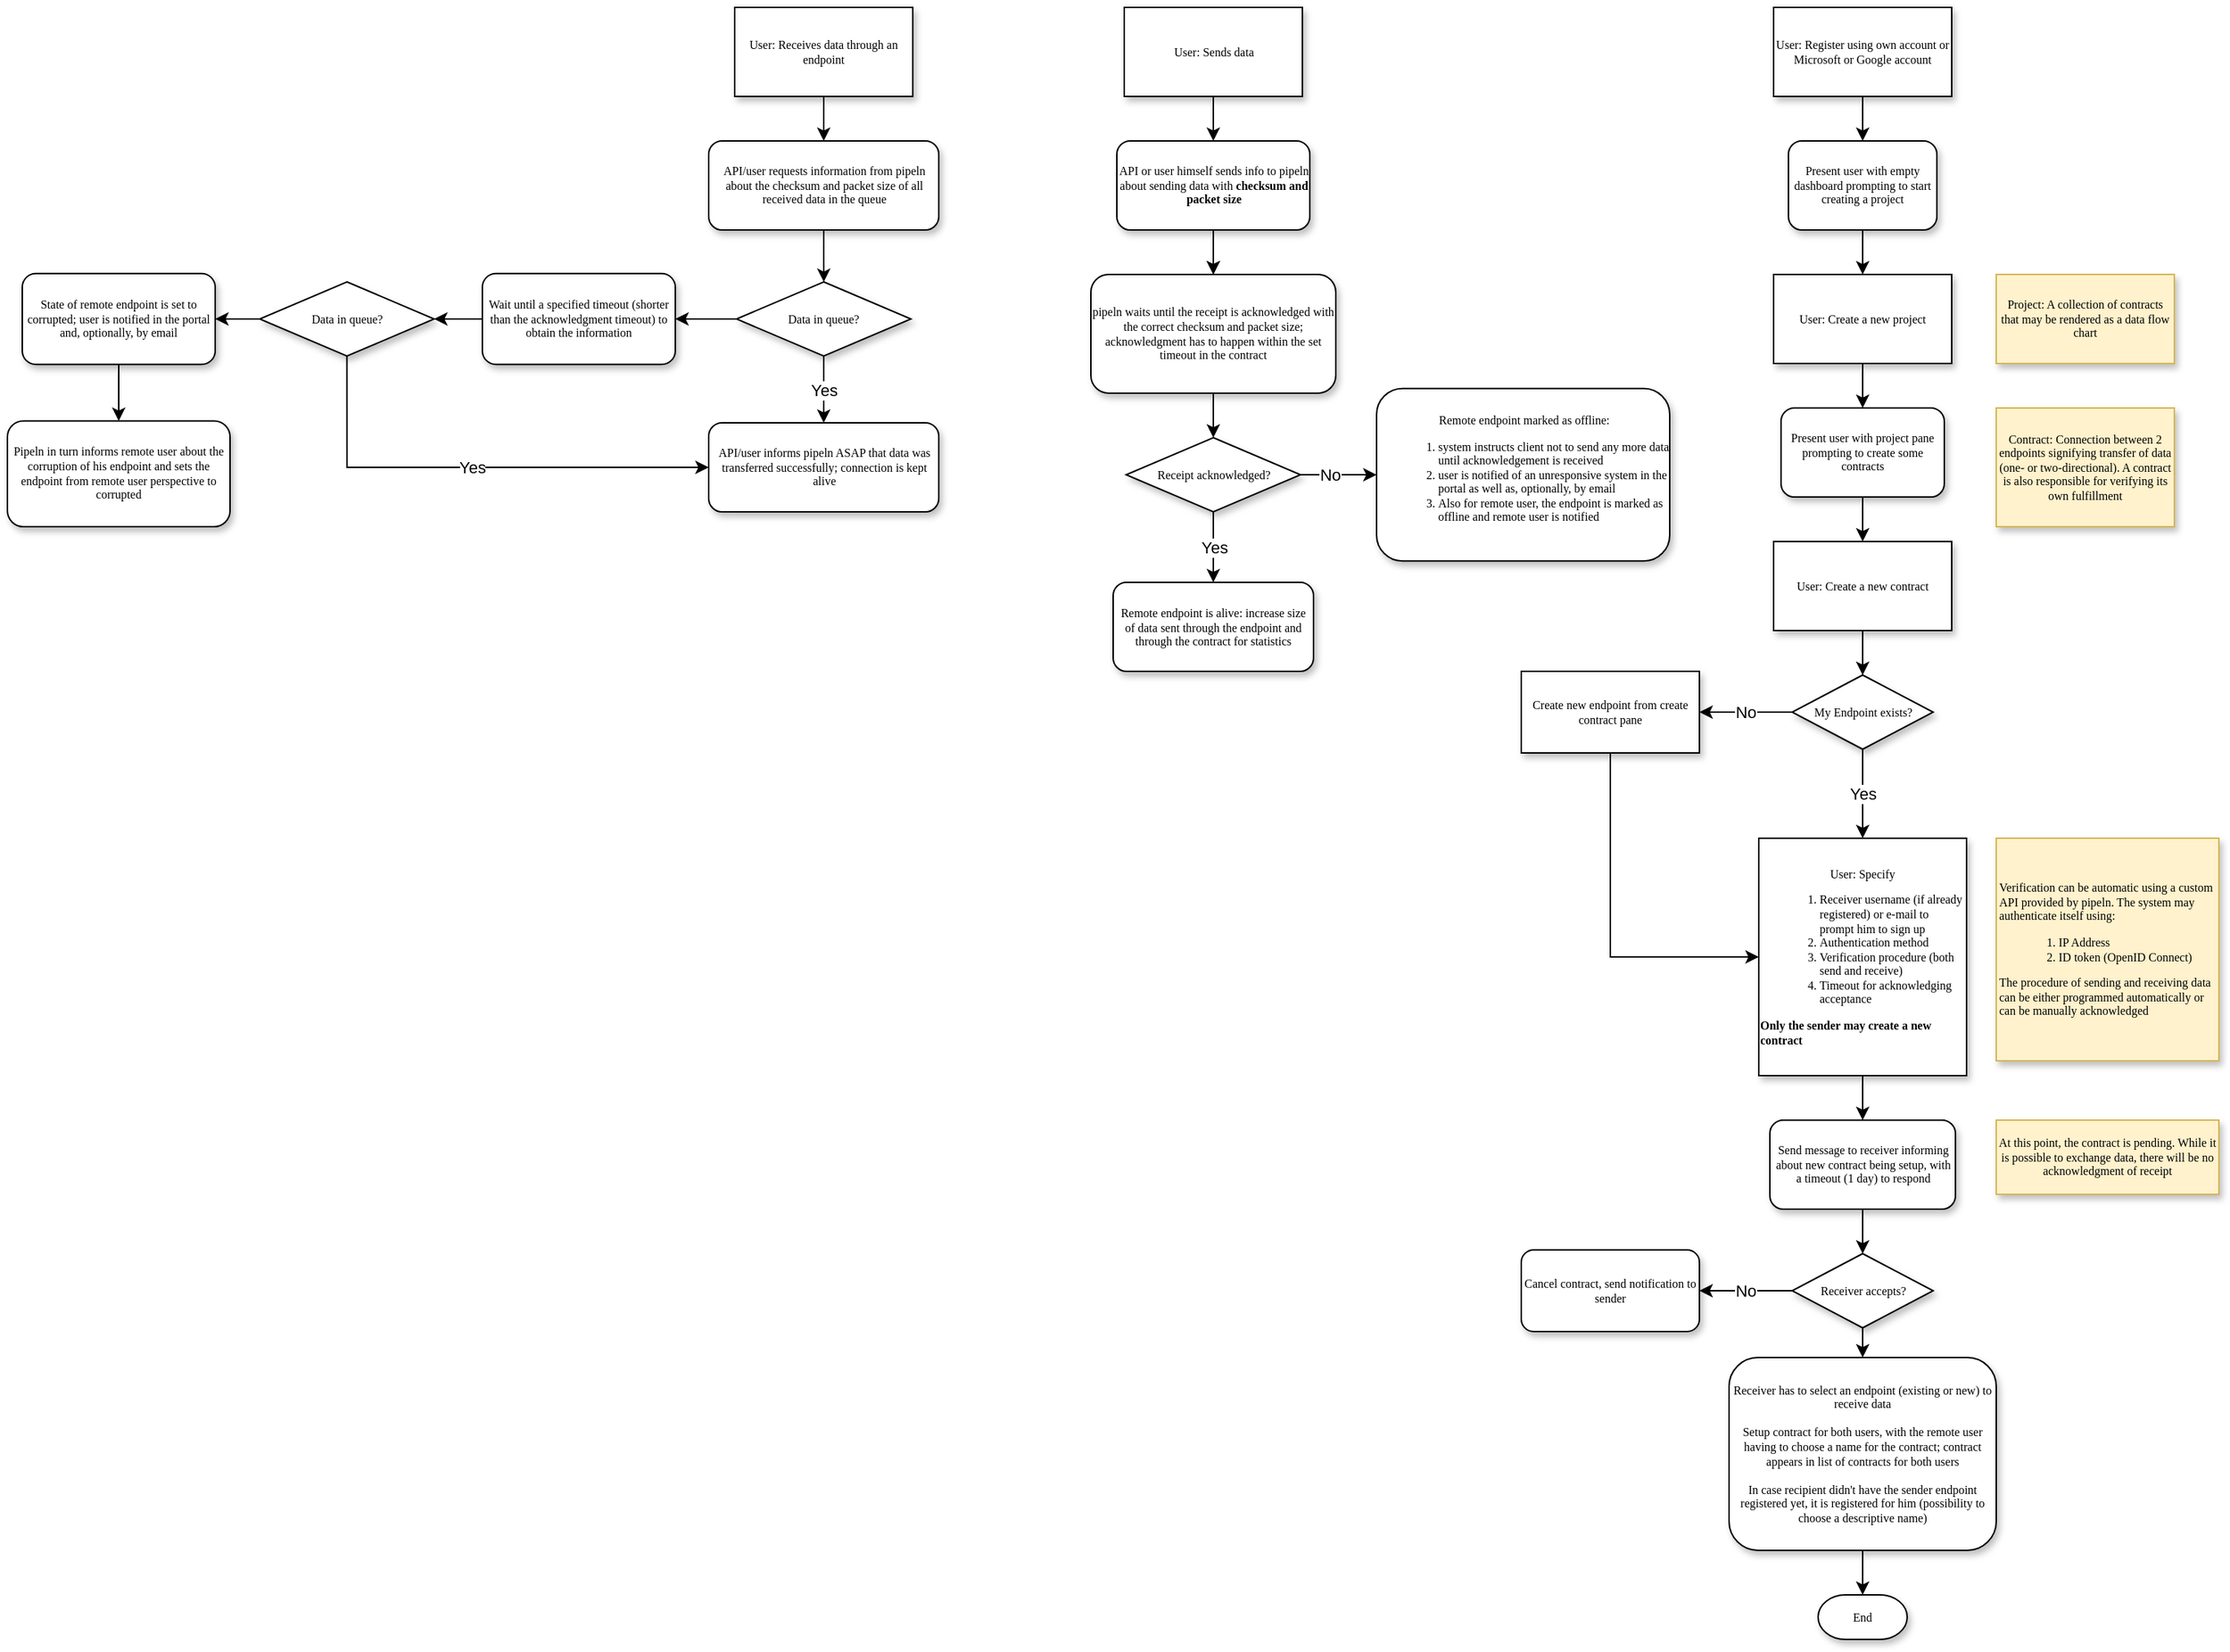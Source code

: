 <mxfile version="18.0.3" type="github">
  <diagram name="Page-1" id="edf60f1a-56cd-e834-aa8a-f176f3a09ee4">
    <mxGraphModel dx="1749" dy="342" grid="1" gridSize="10" guides="1" tooltips="1" connect="1" arrows="1" fold="1" page="1" pageScale="1" pageWidth="1100" pageHeight="850" background="none" math="0" shadow="0">
      <root>
        <mxCell id="0" />
        <mxCell id="1" parent="0" />
        <mxCell id="PBYG_mMgaOm4Sc-KPQiD-1" value="User: Register using own account or Microsoft or Google account" style="rounded=0;whiteSpace=wrap;html=1;shadow=1;labelBackgroundColor=none;strokeWidth=1;fontFamily=Verdana;fontSize=8;align=center;" parent="1" vertex="1">
          <mxGeometry x="770" y="140" width="120" height="60" as="geometry" />
        </mxCell>
        <mxCell id="PBYG_mMgaOm4Sc-KPQiD-2" value="User: Create a new project" style="rounded=0;whiteSpace=wrap;html=1;shadow=1;labelBackgroundColor=none;strokeWidth=1;fontFamily=Verdana;fontSize=8;align=center;" parent="1" vertex="1">
          <mxGeometry x="770" y="320" width="120" height="60" as="geometry" />
        </mxCell>
        <mxCell id="PBYG_mMgaOm4Sc-KPQiD-3" value="Present user with empty dashboard prompting to start creating a project" style="rounded=1;whiteSpace=wrap;html=1;shadow=1;labelBackgroundColor=none;strokeWidth=1;fontFamily=Verdana;fontSize=8;align=center;" parent="1" vertex="1">
          <mxGeometry x="780" y="230" width="100" height="60" as="geometry" />
        </mxCell>
        <mxCell id="PBYG_mMgaOm4Sc-KPQiD-4" value="Project: A collection of contracts that may be rendered as a data flow chart" style="rounded=0;whiteSpace=wrap;html=1;shadow=1;labelBackgroundColor=none;strokeWidth=1;fontFamily=Verdana;fontSize=8;align=center;fillColor=#fff2cc;strokeColor=#d6b656;" parent="1" vertex="1">
          <mxGeometry x="920" y="320" width="120" height="60" as="geometry" />
        </mxCell>
        <mxCell id="PBYG_mMgaOm4Sc-KPQiD-5" value="" style="endArrow=classic;html=1;rounded=0;entryX=0.5;entryY=0;entryDx=0;entryDy=0;exitX=0.5;exitY=1;exitDx=0;exitDy=0;" parent="1" source="PBYG_mMgaOm4Sc-KPQiD-1" target="PBYG_mMgaOm4Sc-KPQiD-3" edge="1">
          <mxGeometry width="50" height="50" relative="1" as="geometry">
            <mxPoint x="530" y="390" as="sourcePoint" />
            <mxPoint x="580" y="340" as="targetPoint" />
          </mxGeometry>
        </mxCell>
        <mxCell id="PBYG_mMgaOm4Sc-KPQiD-6" value="" style="endArrow=classic;html=1;rounded=0;entryX=0.5;entryY=0;entryDx=0;entryDy=0;exitX=0.5;exitY=1;exitDx=0;exitDy=0;" parent="1" source="PBYG_mMgaOm4Sc-KPQiD-3" target="PBYG_mMgaOm4Sc-KPQiD-2" edge="1">
          <mxGeometry width="50" height="50" relative="1" as="geometry">
            <mxPoint x="920" y="290" as="sourcePoint" />
            <mxPoint x="920" y="320" as="targetPoint" />
          </mxGeometry>
        </mxCell>
        <mxCell id="PBYG_mMgaOm4Sc-KPQiD-8" value="Present user with project pane prompting to create some contracts" style="rounded=1;whiteSpace=wrap;html=1;shadow=1;labelBackgroundColor=none;strokeWidth=1;fontFamily=Verdana;fontSize=8;align=center;" parent="1" vertex="1">
          <mxGeometry x="775" y="410" width="110" height="60" as="geometry" />
        </mxCell>
        <mxCell id="PBYG_mMgaOm4Sc-KPQiD-9" value="" style="endArrow=classic;html=1;rounded=0;entryX=0.5;entryY=0;entryDx=0;entryDy=0;exitX=0.5;exitY=1;exitDx=0;exitDy=0;" parent="1" source="PBYG_mMgaOm4Sc-KPQiD-2" target="PBYG_mMgaOm4Sc-KPQiD-8" edge="1">
          <mxGeometry width="50" height="50" relative="1" as="geometry">
            <mxPoint x="840" y="300" as="sourcePoint" />
            <mxPoint x="840" y="330" as="targetPoint" />
          </mxGeometry>
        </mxCell>
        <mxCell id="PBYG_mMgaOm4Sc-KPQiD-10" value="Contract: Connection between 2 endpoints signifying transfer of data (one- or two-directional). A contract is also responsible for verifying its own fulfillment" style="rounded=0;whiteSpace=wrap;html=1;shadow=1;labelBackgroundColor=none;strokeWidth=1;fontFamily=Verdana;fontSize=8;align=center;fillColor=#fff2cc;strokeColor=#d6b656;" parent="1" vertex="1">
          <mxGeometry x="920" y="410" width="120" height="80" as="geometry" />
        </mxCell>
        <mxCell id="PBYG_mMgaOm4Sc-KPQiD-15" style="edgeStyle=orthogonalEdgeStyle;rounded=0;orthogonalLoop=1;jettySize=auto;html=1;exitX=0.5;exitY=1;exitDx=0;exitDy=0;entryX=0.5;entryY=0;entryDx=0;entryDy=0;" parent="1" source="PBYG_mMgaOm4Sc-KPQiD-11" target="PBYG_mMgaOm4Sc-KPQiD-13" edge="1">
          <mxGeometry relative="1" as="geometry" />
        </mxCell>
        <mxCell id="PBYG_mMgaOm4Sc-KPQiD-11" value="User: Create a new contract" style="rounded=0;whiteSpace=wrap;html=1;shadow=1;labelBackgroundColor=none;strokeWidth=1;fontFamily=Verdana;fontSize=8;align=center;" parent="1" vertex="1">
          <mxGeometry x="770" y="500" width="120" height="60" as="geometry" />
        </mxCell>
        <mxCell id="PBYG_mMgaOm4Sc-KPQiD-12" value="" style="endArrow=classic;html=1;rounded=0;entryX=0.5;entryY=0;entryDx=0;entryDy=0;exitX=0.5;exitY=1;exitDx=0;exitDy=0;" parent="1" source="PBYG_mMgaOm4Sc-KPQiD-8" target="PBYG_mMgaOm4Sc-KPQiD-11" edge="1">
          <mxGeometry width="50" height="50" relative="1" as="geometry">
            <mxPoint x="840" y="390" as="sourcePoint" />
            <mxPoint x="840" y="420" as="targetPoint" />
          </mxGeometry>
        </mxCell>
        <mxCell id="PBYG_mMgaOm4Sc-KPQiD-19" value="No" style="edgeStyle=orthogonalEdgeStyle;rounded=0;orthogonalLoop=1;jettySize=auto;html=1;exitX=0;exitY=0.5;exitDx=0;exitDy=0;entryX=1;entryY=0.5;entryDx=0;entryDy=0;" parent="1" source="PBYG_mMgaOm4Sc-KPQiD-13" target="PBYG_mMgaOm4Sc-KPQiD-18" edge="1">
          <mxGeometry relative="1" as="geometry" />
        </mxCell>
        <mxCell id="PBYG_mMgaOm4Sc-KPQiD-22" value="Yes" style="edgeStyle=orthogonalEdgeStyle;rounded=0;orthogonalLoop=1;jettySize=auto;html=1;exitX=0.5;exitY=1;exitDx=0;exitDy=0;entryX=0.5;entryY=0;entryDx=0;entryDy=0;" parent="1" source="PBYG_mMgaOm4Sc-KPQiD-13" target="PBYG_mMgaOm4Sc-KPQiD-24" edge="1">
          <mxGeometry relative="1" as="geometry">
            <mxPoint x="830" y="690" as="targetPoint" />
          </mxGeometry>
        </mxCell>
        <mxCell id="PBYG_mMgaOm4Sc-KPQiD-13" value="My Endpoint exists?" style="rhombus;whiteSpace=wrap;html=1;rounded=0;shadow=1;labelBackgroundColor=none;strokeWidth=1;fontFamily=Verdana;fontSize=8;align=center;" parent="1" vertex="1">
          <mxGeometry x="782.5" y="590" width="95" height="50" as="geometry" />
        </mxCell>
        <mxCell id="hc9WYxpJj_GSy0RCnbey-2" style="edgeStyle=orthogonalEdgeStyle;rounded=0;orthogonalLoop=1;jettySize=auto;html=1;exitX=0.5;exitY=1;exitDx=0;exitDy=0;entryX=0;entryY=0.5;entryDx=0;entryDy=0;" edge="1" parent="1" source="PBYG_mMgaOm4Sc-KPQiD-18" target="PBYG_mMgaOm4Sc-KPQiD-24">
          <mxGeometry relative="1" as="geometry" />
        </mxCell>
        <mxCell id="PBYG_mMgaOm4Sc-KPQiD-18" value="Create new endpoint from create contract pane" style="rounded=0;whiteSpace=wrap;html=1;shadow=1;labelBackgroundColor=none;strokeWidth=1;fontFamily=Verdana;fontSize=8;align=center;" parent="1" vertex="1">
          <mxGeometry x="600" y="587.5" width="120" height="55" as="geometry" />
        </mxCell>
        <mxCell id="PBYG_mMgaOm4Sc-KPQiD-23" value="End" style="strokeWidth=1;html=1;shape=mxgraph.flowchart.terminator;whiteSpace=wrap;rounded=0;shadow=1;labelBackgroundColor=none;fontFamily=Verdana;fontSize=8;align=center;" parent="1" vertex="1">
          <mxGeometry x="800" y="1210" width="60" height="30" as="geometry" />
        </mxCell>
        <mxCell id="ve2KJu9dEQYRQKSxrzHC-1" style="edgeStyle=orthogonalEdgeStyle;rounded=0;orthogonalLoop=1;jettySize=auto;html=1;exitX=0.5;exitY=1;exitDx=0;exitDy=0;entryX=0.5;entryY=0;entryDx=0;entryDy=0;" parent="1" source="PBYG_mMgaOm4Sc-KPQiD-24" target="PBYG_mMgaOm4Sc-KPQiD-27" edge="1">
          <mxGeometry relative="1" as="geometry" />
        </mxCell>
        <mxCell id="PBYG_mMgaOm4Sc-KPQiD-24" value="User: Specify&lt;br&gt;&lt;ol&gt;&lt;li style=&quot;text-align: left&quot;&gt;Receiver username (if already registered) or e-mail to prompt him to sign up&lt;/li&gt;&lt;li style=&quot;text-align: left&quot;&gt;Authentication method&lt;/li&gt;&lt;li style=&quot;text-align: left&quot;&gt;Verification procedure (both send and receive)&lt;/li&gt;&lt;li style=&quot;text-align: left&quot;&gt;Timeout for acknowledging acceptance&lt;/li&gt;&lt;/ol&gt;&lt;div style=&quot;text-align: left&quot;&gt;&lt;b&gt;Only the sender may create a new contract&lt;/b&gt;&lt;/div&gt;" style="rounded=0;whiteSpace=wrap;html=1;shadow=1;labelBackgroundColor=none;strokeWidth=1;fontFamily=Verdana;fontSize=8;align=center;" parent="1" vertex="1">
          <mxGeometry x="760" y="700" width="140" height="160" as="geometry" />
        </mxCell>
        <mxCell id="PBYG_mMgaOm4Sc-KPQiD-26" value="Verification can be automatic using a custom API provided by pipeln. The system may authenticate itself using:&lt;br&gt;&lt;ol&gt;&lt;li&gt;IP Address&lt;/li&gt;&lt;li&gt;ID token (OpenID Connect)&lt;/li&gt;&lt;/ol&gt;&lt;div&gt;The procedure of sending and receiving data can be either programmed automatically or can be manually acknowledged&lt;/div&gt;" style="rounded=0;whiteSpace=wrap;html=1;shadow=1;labelBackgroundColor=none;strokeWidth=1;fontFamily=Verdana;fontSize=8;align=left;fillColor=#fff2cc;strokeColor=#d6b656;" parent="1" vertex="1">
          <mxGeometry x="920" y="700" width="150" height="150" as="geometry" />
        </mxCell>
        <mxCell id="ve2KJu9dEQYRQKSxrzHC-4" style="edgeStyle=orthogonalEdgeStyle;rounded=0;orthogonalLoop=1;jettySize=auto;html=1;exitX=0.5;exitY=1;exitDx=0;exitDy=0;entryX=0.5;entryY=0;entryDx=0;entryDy=0;" parent="1" source="PBYG_mMgaOm4Sc-KPQiD-27" target="ve2KJu9dEQYRQKSxrzHC-3" edge="1">
          <mxGeometry relative="1" as="geometry" />
        </mxCell>
        <mxCell id="PBYG_mMgaOm4Sc-KPQiD-27" value="Send message to receiver informing about new contract being setup, with a timeout (1 day) to respond" style="rounded=1;whiteSpace=wrap;html=1;shadow=1;labelBackgroundColor=none;strokeWidth=1;fontFamily=Verdana;fontSize=8;align=center;" parent="1" vertex="1">
          <mxGeometry x="767.5" y="890" width="125" height="60" as="geometry" />
        </mxCell>
        <mxCell id="ve2KJu9dEQYRQKSxrzHC-2" value="At this point, the contract is pending. While it is possible to exchange data, there will be no acknowledgment of receipt" style="rounded=0;whiteSpace=wrap;html=1;shadow=1;labelBackgroundColor=none;strokeWidth=1;fontFamily=Verdana;fontSize=8;align=center;fillColor=#fff2cc;strokeColor=#d6b656;" parent="1" vertex="1">
          <mxGeometry x="920" y="890" width="150" height="50" as="geometry" />
        </mxCell>
        <mxCell id="ve2KJu9dEQYRQKSxrzHC-6" value="No" style="edgeStyle=orthogonalEdgeStyle;rounded=0;orthogonalLoop=1;jettySize=auto;html=1;exitX=0;exitY=0.5;exitDx=0;exitDy=0;entryX=1;entryY=0.5;entryDx=0;entryDy=0;" parent="1" source="ve2KJu9dEQYRQKSxrzHC-3" target="ve2KJu9dEQYRQKSxrzHC-5" edge="1">
          <mxGeometry relative="1" as="geometry" />
        </mxCell>
        <mxCell id="ve2KJu9dEQYRQKSxrzHC-9" style="edgeStyle=orthogonalEdgeStyle;rounded=0;orthogonalLoop=1;jettySize=auto;html=1;exitX=0.5;exitY=1;exitDx=0;exitDy=0;entryX=0.5;entryY=0;entryDx=0;entryDy=0;" parent="1" source="ve2KJu9dEQYRQKSxrzHC-3" target="ve2KJu9dEQYRQKSxrzHC-8" edge="1">
          <mxGeometry relative="1" as="geometry" />
        </mxCell>
        <mxCell id="ve2KJu9dEQYRQKSxrzHC-3" value="Receiver accepts?" style="rhombus;whiteSpace=wrap;html=1;rounded=0;shadow=1;labelBackgroundColor=none;strokeWidth=1;fontFamily=Verdana;fontSize=8;align=center;" parent="1" vertex="1">
          <mxGeometry x="782.5" y="980" width="95" height="50" as="geometry" />
        </mxCell>
        <mxCell id="ve2KJu9dEQYRQKSxrzHC-5" value="Cancel contract, send notification to sender" style="rounded=1;whiteSpace=wrap;html=1;shadow=1;labelBackgroundColor=none;strokeWidth=1;fontFamily=Verdana;fontSize=8;align=center;" parent="1" vertex="1">
          <mxGeometry x="600" y="977.5" width="120" height="55" as="geometry" />
        </mxCell>
        <mxCell id="ve2KJu9dEQYRQKSxrzHC-11" style="edgeStyle=orthogonalEdgeStyle;rounded=0;orthogonalLoop=1;jettySize=auto;html=1;exitX=0.5;exitY=1;exitDx=0;exitDy=0;entryX=0.5;entryY=0;entryDx=0;entryDy=0;entryPerimeter=0;" parent="1" source="ve2KJu9dEQYRQKSxrzHC-8" target="PBYG_mMgaOm4Sc-KPQiD-23" edge="1">
          <mxGeometry relative="1" as="geometry" />
        </mxCell>
        <mxCell id="ve2KJu9dEQYRQKSxrzHC-8" value="Receiver has to select an endpoint (existing or new) to receive data&lt;br&gt;&lt;br&gt;Setup contract for both users, with the remote user having to choose a name for the contract; contract appears in list of contracts for both users&lt;br&gt;&lt;br&gt;In case recipient didn&#39;t have the sender endpoint registered yet, it is registered for him (possibility to choose a descriptive name)" style="rounded=1;whiteSpace=wrap;html=1;shadow=1;labelBackgroundColor=none;strokeWidth=1;fontFamily=Verdana;fontSize=8;align=center;" parent="1" vertex="1">
          <mxGeometry x="740" y="1050" width="180" height="130" as="geometry" />
        </mxCell>
        <mxCell id="ve2KJu9dEQYRQKSxrzHC-14" style="edgeStyle=orthogonalEdgeStyle;rounded=0;orthogonalLoop=1;jettySize=auto;html=1;exitX=0.5;exitY=1;exitDx=0;exitDy=0;entryX=0.5;entryY=0;entryDx=0;entryDy=0;" parent="1" source="ve2KJu9dEQYRQKSxrzHC-12" target="ve2KJu9dEQYRQKSxrzHC-13" edge="1">
          <mxGeometry relative="1" as="geometry" />
        </mxCell>
        <mxCell id="ve2KJu9dEQYRQKSxrzHC-12" value="User: Sends data" style="rounded=0;whiteSpace=wrap;html=1;shadow=1;labelBackgroundColor=none;strokeWidth=1;fontFamily=Verdana;fontSize=8;align=center;" parent="1" vertex="1">
          <mxGeometry x="332.5" y="140" width="120" height="60" as="geometry" />
        </mxCell>
        <mxCell id="ve2KJu9dEQYRQKSxrzHC-18" style="edgeStyle=orthogonalEdgeStyle;rounded=0;orthogonalLoop=1;jettySize=auto;html=1;exitX=0.5;exitY=1;exitDx=0;exitDy=0;entryX=0.5;entryY=0;entryDx=0;entryDy=0;" parent="1" source="ve2KJu9dEQYRQKSxrzHC-13" target="ve2KJu9dEQYRQKSxrzHC-17" edge="1">
          <mxGeometry relative="1" as="geometry" />
        </mxCell>
        <mxCell id="imrqkbVThubz8YPRaBsE-2" value="" style="edgeStyle=orthogonalEdgeStyle;rounded=0;orthogonalLoop=1;jettySize=auto;html=1;" parent="1" source="ve2KJu9dEQYRQKSxrzHC-13" target="ve2KJu9dEQYRQKSxrzHC-17" edge="1">
          <mxGeometry relative="1" as="geometry" />
        </mxCell>
        <mxCell id="ve2KJu9dEQYRQKSxrzHC-13" value="API or user himself sends info to pipeln about sending data with &lt;b&gt;checksum and packet size&lt;/b&gt;" style="rounded=1;whiteSpace=wrap;html=1;shadow=1;labelBackgroundColor=none;strokeWidth=1;fontFamily=Verdana;fontSize=8;align=center;" parent="1" vertex="1">
          <mxGeometry x="327.5" y="230" width="130" height="60" as="geometry" />
        </mxCell>
        <mxCell id="ve2KJu9dEQYRQKSxrzHC-17" value="pipeln waits until the receipt is acknowledged with the correct checksum and packet size; acknowledgment has to happen within the set timeout in the contract" style="rounded=1;whiteSpace=wrap;html=1;shadow=1;labelBackgroundColor=none;strokeWidth=1;fontFamily=Verdana;fontSize=8;align=center;" parent="1" vertex="1">
          <mxGeometry x="310" y="320" width="165" height="80" as="geometry" />
        </mxCell>
        <mxCell id="imrqkbVThubz8YPRaBsE-5" style="edgeStyle=orthogonalEdgeStyle;rounded=0;orthogonalLoop=1;jettySize=auto;html=1;exitX=1;exitY=0.5;exitDx=0;exitDy=0;entryX=0;entryY=0.5;entryDx=0;entryDy=0;" parent="1" source="imrqkbVThubz8YPRaBsE-1" target="imrqkbVThubz8YPRaBsE-4" edge="1">
          <mxGeometry relative="1" as="geometry" />
        </mxCell>
        <mxCell id="imrqkbVThubz8YPRaBsE-6" value="No" style="edgeLabel;html=1;align=center;verticalAlign=middle;resizable=0;points=[];" parent="imrqkbVThubz8YPRaBsE-5" vertex="1" connectable="0">
          <mxGeometry x="-0.243" y="-2" relative="1" as="geometry">
            <mxPoint y="-2" as="offset" />
          </mxGeometry>
        </mxCell>
        <mxCell id="imrqkbVThubz8YPRaBsE-8" value="Yes" style="edgeStyle=orthogonalEdgeStyle;rounded=0;orthogonalLoop=1;jettySize=auto;html=1;exitX=0.5;exitY=1;exitDx=0;exitDy=0;entryX=0.5;entryY=0;entryDx=0;entryDy=0;" parent="1" source="imrqkbVThubz8YPRaBsE-1" target="imrqkbVThubz8YPRaBsE-7" edge="1">
          <mxGeometry relative="1" as="geometry" />
        </mxCell>
        <mxCell id="imrqkbVThubz8YPRaBsE-1" value="Receipt acknowledged?" style="rhombus;whiteSpace=wrap;html=1;rounded=0;shadow=1;labelBackgroundColor=none;strokeWidth=1;fontFamily=Verdana;fontSize=8;align=center;" parent="1" vertex="1">
          <mxGeometry x="333.75" y="430" width="117.5" height="50" as="geometry" />
        </mxCell>
        <mxCell id="imrqkbVThubz8YPRaBsE-3" value="" style="edgeStyle=orthogonalEdgeStyle;rounded=0;orthogonalLoop=1;jettySize=auto;html=1;entryX=0.5;entryY=0;entryDx=0;entryDy=0;exitX=0.5;exitY=1;exitDx=0;exitDy=0;" parent="1" source="ve2KJu9dEQYRQKSxrzHC-17" target="imrqkbVThubz8YPRaBsE-1" edge="1">
          <mxGeometry relative="1" as="geometry">
            <mxPoint x="402.529" y="300" as="sourcePoint" />
            <mxPoint x="402.529" y="330" as="targetPoint" />
          </mxGeometry>
        </mxCell>
        <mxCell id="imrqkbVThubz8YPRaBsE-4" value="Remote endpoint marked as offline:&lt;br&gt;&lt;ol&gt;&lt;li style=&quot;text-align: left;&quot;&gt;system instructs client not to send any more data until acknowledgement is received&lt;/li&gt;&lt;li style=&quot;text-align: left;&quot;&gt;user is notified of an unresponsive system in the portal as well as, optionally, by email&lt;/li&gt;&lt;li style=&quot;text-align: left;&quot;&gt;Also for remote user, the endpoint is marked as offline and remote user is notified&lt;/li&gt;&lt;/ol&gt;" style="rounded=1;whiteSpace=wrap;html=1;shadow=1;labelBackgroundColor=none;strokeWidth=1;fontFamily=Verdana;fontSize=8;align=center;" parent="1" vertex="1">
          <mxGeometry x="502.5" y="396.88" width="197.5" height="116.25" as="geometry" />
        </mxCell>
        <mxCell id="imrqkbVThubz8YPRaBsE-7" value="Remote endpoint is alive: increase size of data sent through the endpoint and through the contract for statistics" style="rounded=1;whiteSpace=wrap;html=1;shadow=1;labelBackgroundColor=none;strokeWidth=1;fontFamily=Verdana;fontSize=8;align=center;" parent="1" vertex="1">
          <mxGeometry x="325" y="527.5" width="135" height="60" as="geometry" />
        </mxCell>
        <mxCell id="imrqkbVThubz8YPRaBsE-11" style="edgeStyle=orthogonalEdgeStyle;rounded=0;orthogonalLoop=1;jettySize=auto;html=1;exitX=0.5;exitY=1;exitDx=0;exitDy=0;entryX=0.5;entryY=0;entryDx=0;entryDy=0;" parent="1" source="imrqkbVThubz8YPRaBsE-9" target="imrqkbVThubz8YPRaBsE-10" edge="1">
          <mxGeometry relative="1" as="geometry" />
        </mxCell>
        <mxCell id="imrqkbVThubz8YPRaBsE-9" value="User: Receives data through an endpoint" style="rounded=0;whiteSpace=wrap;html=1;shadow=1;labelBackgroundColor=none;strokeWidth=1;fontFamily=Verdana;fontSize=8;align=center;" parent="1" vertex="1">
          <mxGeometry x="70" y="140" width="120" height="60" as="geometry" />
        </mxCell>
        <mxCell id="imrqkbVThubz8YPRaBsE-18" style="edgeStyle=orthogonalEdgeStyle;rounded=0;orthogonalLoop=1;jettySize=auto;html=1;exitX=0.5;exitY=1;exitDx=0;exitDy=0;" parent="1" source="imrqkbVThubz8YPRaBsE-10" target="imrqkbVThubz8YPRaBsE-12" edge="1">
          <mxGeometry relative="1" as="geometry">
            <mxPoint x="130" y="330" as="targetPoint" />
          </mxGeometry>
        </mxCell>
        <mxCell id="imrqkbVThubz8YPRaBsE-10" value="API/user requests information from pipeln about the checksum and packet size of all received data in the queue" style="rounded=1;whiteSpace=wrap;html=1;shadow=1;labelBackgroundColor=none;strokeWidth=1;fontFamily=Verdana;fontSize=8;align=center;" parent="1" vertex="1">
          <mxGeometry x="52.5" y="230" width="155" height="60" as="geometry" />
        </mxCell>
        <mxCell id="imrqkbVThubz8YPRaBsE-15" value="Yes" style="edgeStyle=orthogonalEdgeStyle;rounded=0;orthogonalLoop=1;jettySize=auto;html=1;exitX=0.5;exitY=1;exitDx=0;exitDy=0;entryX=0.5;entryY=0;entryDx=0;entryDy=0;" parent="1" source="imrqkbVThubz8YPRaBsE-12" target="imrqkbVThubz8YPRaBsE-14" edge="1">
          <mxGeometry relative="1" as="geometry" />
        </mxCell>
        <mxCell id="imrqkbVThubz8YPRaBsE-20" style="edgeStyle=orthogonalEdgeStyle;rounded=0;orthogonalLoop=1;jettySize=auto;html=1;exitX=0;exitY=0.5;exitDx=0;exitDy=0;entryX=1;entryY=0.5;entryDx=0;entryDy=0;" parent="1" source="imrqkbVThubz8YPRaBsE-12" target="imrqkbVThubz8YPRaBsE-16" edge="1">
          <mxGeometry relative="1" as="geometry" />
        </mxCell>
        <mxCell id="imrqkbVThubz8YPRaBsE-12" value="Data in queue?" style="rhombus;whiteSpace=wrap;html=1;rounded=0;shadow=1;labelBackgroundColor=none;strokeWidth=1;fontFamily=Verdana;fontSize=8;align=center;" parent="1" vertex="1">
          <mxGeometry x="71.25" y="325" width="117.5" height="50" as="geometry" />
        </mxCell>
        <mxCell id="imrqkbVThubz8YPRaBsE-14" value="API/user informs pipeln ASAP that data was transferred successfully; connection is kept alive" style="rounded=1;whiteSpace=wrap;html=1;shadow=1;labelBackgroundColor=none;strokeWidth=1;fontFamily=Verdana;fontSize=8;align=center;" parent="1" vertex="1">
          <mxGeometry x="52.5" y="420" width="155" height="60" as="geometry" />
        </mxCell>
        <mxCell id="imrqkbVThubz8YPRaBsE-22" style="edgeStyle=orthogonalEdgeStyle;rounded=0;orthogonalLoop=1;jettySize=auto;html=1;exitX=0;exitY=0.5;exitDx=0;exitDy=0;entryX=1;entryY=0.5;entryDx=0;entryDy=0;" parent="1" source="imrqkbVThubz8YPRaBsE-16" target="imrqkbVThubz8YPRaBsE-21" edge="1">
          <mxGeometry relative="1" as="geometry" />
        </mxCell>
        <mxCell id="imrqkbVThubz8YPRaBsE-16" value="Wait until a specified timeout (shorter than the acknowledgment timeout) to obtain the information" style="rounded=1;whiteSpace=wrap;html=1;shadow=1;labelBackgroundColor=none;strokeWidth=1;fontFamily=Verdana;fontSize=8;align=center;" parent="1" vertex="1">
          <mxGeometry x="-100" y="319.38" width="130" height="61.25" as="geometry" />
        </mxCell>
        <mxCell id="imrqkbVThubz8YPRaBsE-23" value="Yes" style="edgeStyle=orthogonalEdgeStyle;rounded=0;orthogonalLoop=1;jettySize=auto;html=1;exitX=0.5;exitY=1;exitDx=0;exitDy=0;entryX=0;entryY=0.5;entryDx=0;entryDy=0;" parent="1" source="imrqkbVThubz8YPRaBsE-21" target="imrqkbVThubz8YPRaBsE-14" edge="1">
          <mxGeometry relative="1" as="geometry" />
        </mxCell>
        <mxCell id="imrqkbVThubz8YPRaBsE-25" style="edgeStyle=orthogonalEdgeStyle;rounded=0;orthogonalLoop=1;jettySize=auto;html=1;exitX=0;exitY=0.5;exitDx=0;exitDy=0;entryX=1;entryY=0.5;entryDx=0;entryDy=0;" parent="1" source="imrqkbVThubz8YPRaBsE-21" target="imrqkbVThubz8YPRaBsE-24" edge="1">
          <mxGeometry relative="1" as="geometry" />
        </mxCell>
        <mxCell id="imrqkbVThubz8YPRaBsE-21" value="Data in queue?" style="rhombus;whiteSpace=wrap;html=1;rounded=0;shadow=1;labelBackgroundColor=none;strokeWidth=1;fontFamily=Verdana;fontSize=8;align=center;" parent="1" vertex="1">
          <mxGeometry x="-250" y="325" width="117.5" height="50" as="geometry" />
        </mxCell>
        <mxCell id="imrqkbVThubz8YPRaBsE-27" style="edgeStyle=orthogonalEdgeStyle;rounded=0;orthogonalLoop=1;jettySize=auto;html=1;exitX=0.5;exitY=1;exitDx=0;exitDy=0;" parent="1" source="imrqkbVThubz8YPRaBsE-24" target="imrqkbVThubz8YPRaBsE-26" edge="1">
          <mxGeometry relative="1" as="geometry" />
        </mxCell>
        <mxCell id="imrqkbVThubz8YPRaBsE-24" value="State of remote endpoint is set to corrupted; user is notified in the portal and, optionally, by email" style="rounded=1;whiteSpace=wrap;html=1;shadow=1;labelBackgroundColor=none;strokeWidth=1;fontFamily=Verdana;fontSize=8;align=center;" parent="1" vertex="1">
          <mxGeometry x="-410" y="319.38" width="130" height="61.25" as="geometry" />
        </mxCell>
        <mxCell id="imrqkbVThubz8YPRaBsE-26" value="Pipeln in turn informs remote user about the corruption of his endpoint and sets the endpoint from remote user perspective to corrupted" style="rounded=1;whiteSpace=wrap;html=1;shadow=1;labelBackgroundColor=none;strokeWidth=1;fontFamily=Verdana;fontSize=8;align=center;" parent="1" vertex="1">
          <mxGeometry x="-420" y="418.75" width="150" height="71.25" as="geometry" />
        </mxCell>
      </root>
    </mxGraphModel>
  </diagram>
</mxfile>
